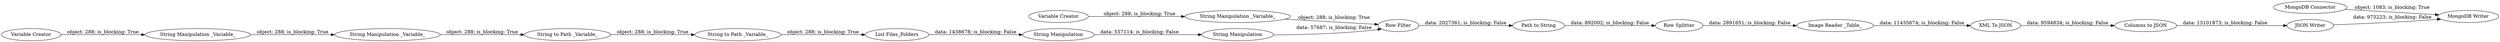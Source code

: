 digraph {
	"4823146021327120263_5" [label="String Manipulation"]
	"4823146021327120263_16" [label="JSON Writer"]
	"4823146021327120263_8" [label="Columns to JSON"]
	"4823146021327120263_9" [label="Variable Creator"]
	"4823146021327120263_268" [label="Row Splitter"]
	"4823146021327120263_6" [label="String Manipulation"]
	"4823146021327120263_10" [label="String Manipulation _Variable_"]
	"4823146021327120263_15" [label="String Manipulation _Variable_"]
	"4823146021327120263_11" [label="String to Path _Variable_"]
	"4823146021327120263_3" [label="Path to String"]
	"4823146021327120263_17" [label="Row Filter"]
	"4823146021327120263_4" [label="XML To JSON"]
	"4823146021327120263_267" [label="String Manipulation _Variable_"]
	"4823146021327120263_1" [label="List Files_Folders"]
	"4823146021327120263_264" [label="MongoDB Connector"]
	"4823146021327120263_12" [label="Variable Creator"]
	"4823146021327120263_265" [label="MongoDB Writer"]
	"4823146021327120263_266" [label="String to Path _Variable_"]
	"4823146021327120263_2" [label="Image Reader _Table_"]
	"4823146021327120263_10" -> "4823146021327120263_15" [label="object: 288; is_blocking: True"]
	"4823146021327120263_15" -> "4823146021327120263_266" [label="object: 288; is_blocking: True"]
	"4823146021327120263_8" -> "4823146021327120263_16" [label="data: 13101873; is_blocking: False"]
	"4823146021327120263_11" -> "4823146021327120263_1" [label="object: 288; is_blocking: True"]
	"4823146021327120263_5" -> "4823146021327120263_6" [label="data: 557114; is_blocking: False"]
	"4823146021327120263_1" -> "4823146021327120263_5" [label="data: 1438678; is_blocking: False"]
	"4823146021327120263_266" -> "4823146021327120263_11" [label="object: 288; is_blocking: True"]
	"4823146021327120263_6" -> "4823146021327120263_17" [label="data: 57687; is_blocking: False"]
	"4823146021327120263_267" -> "4823146021327120263_17" [label="object: 288; is_blocking: True"]
	"4823146021327120263_12" -> "4823146021327120263_267" [label="object: 288; is_blocking: True"]
	"4823146021327120263_2" -> "4823146021327120263_4" [label="data: 11435674; is_blocking: False"]
	"4823146021327120263_268" -> "4823146021327120263_2" [label="data: 2891651; is_blocking: False"]
	"4823146021327120263_3" -> "4823146021327120263_268" [label="data: 892002; is_blocking: False"]
	"4823146021327120263_4" -> "4823146021327120263_8" [label="data: 9594834; is_blocking: False"]
	"4823146021327120263_16" -> "4823146021327120263_265" [label="data: 975223; is_blocking: False"]
	"4823146021327120263_9" -> "4823146021327120263_10" [label="object: 288; is_blocking: True"]
	"4823146021327120263_17" -> "4823146021327120263_3" [label="data: 2027361; is_blocking: False"]
	"4823146021327120263_264" -> "4823146021327120263_265" [label="object: 1083; is_blocking: True"]
	rankdir=LR
}
